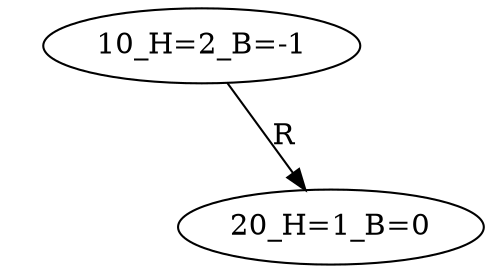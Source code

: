 digraph BiTreeBiTreeInsert {
"10_H=2_B=-1" -> {"HD0"} [label="L"] [style=invis]
"HD0" [style=invis]
"10_H=2_B=-1" -> {"20_H=1_B=0"} [label="R"]
"10_H=2_B=-1"
"20_H=1_B=0"
}
